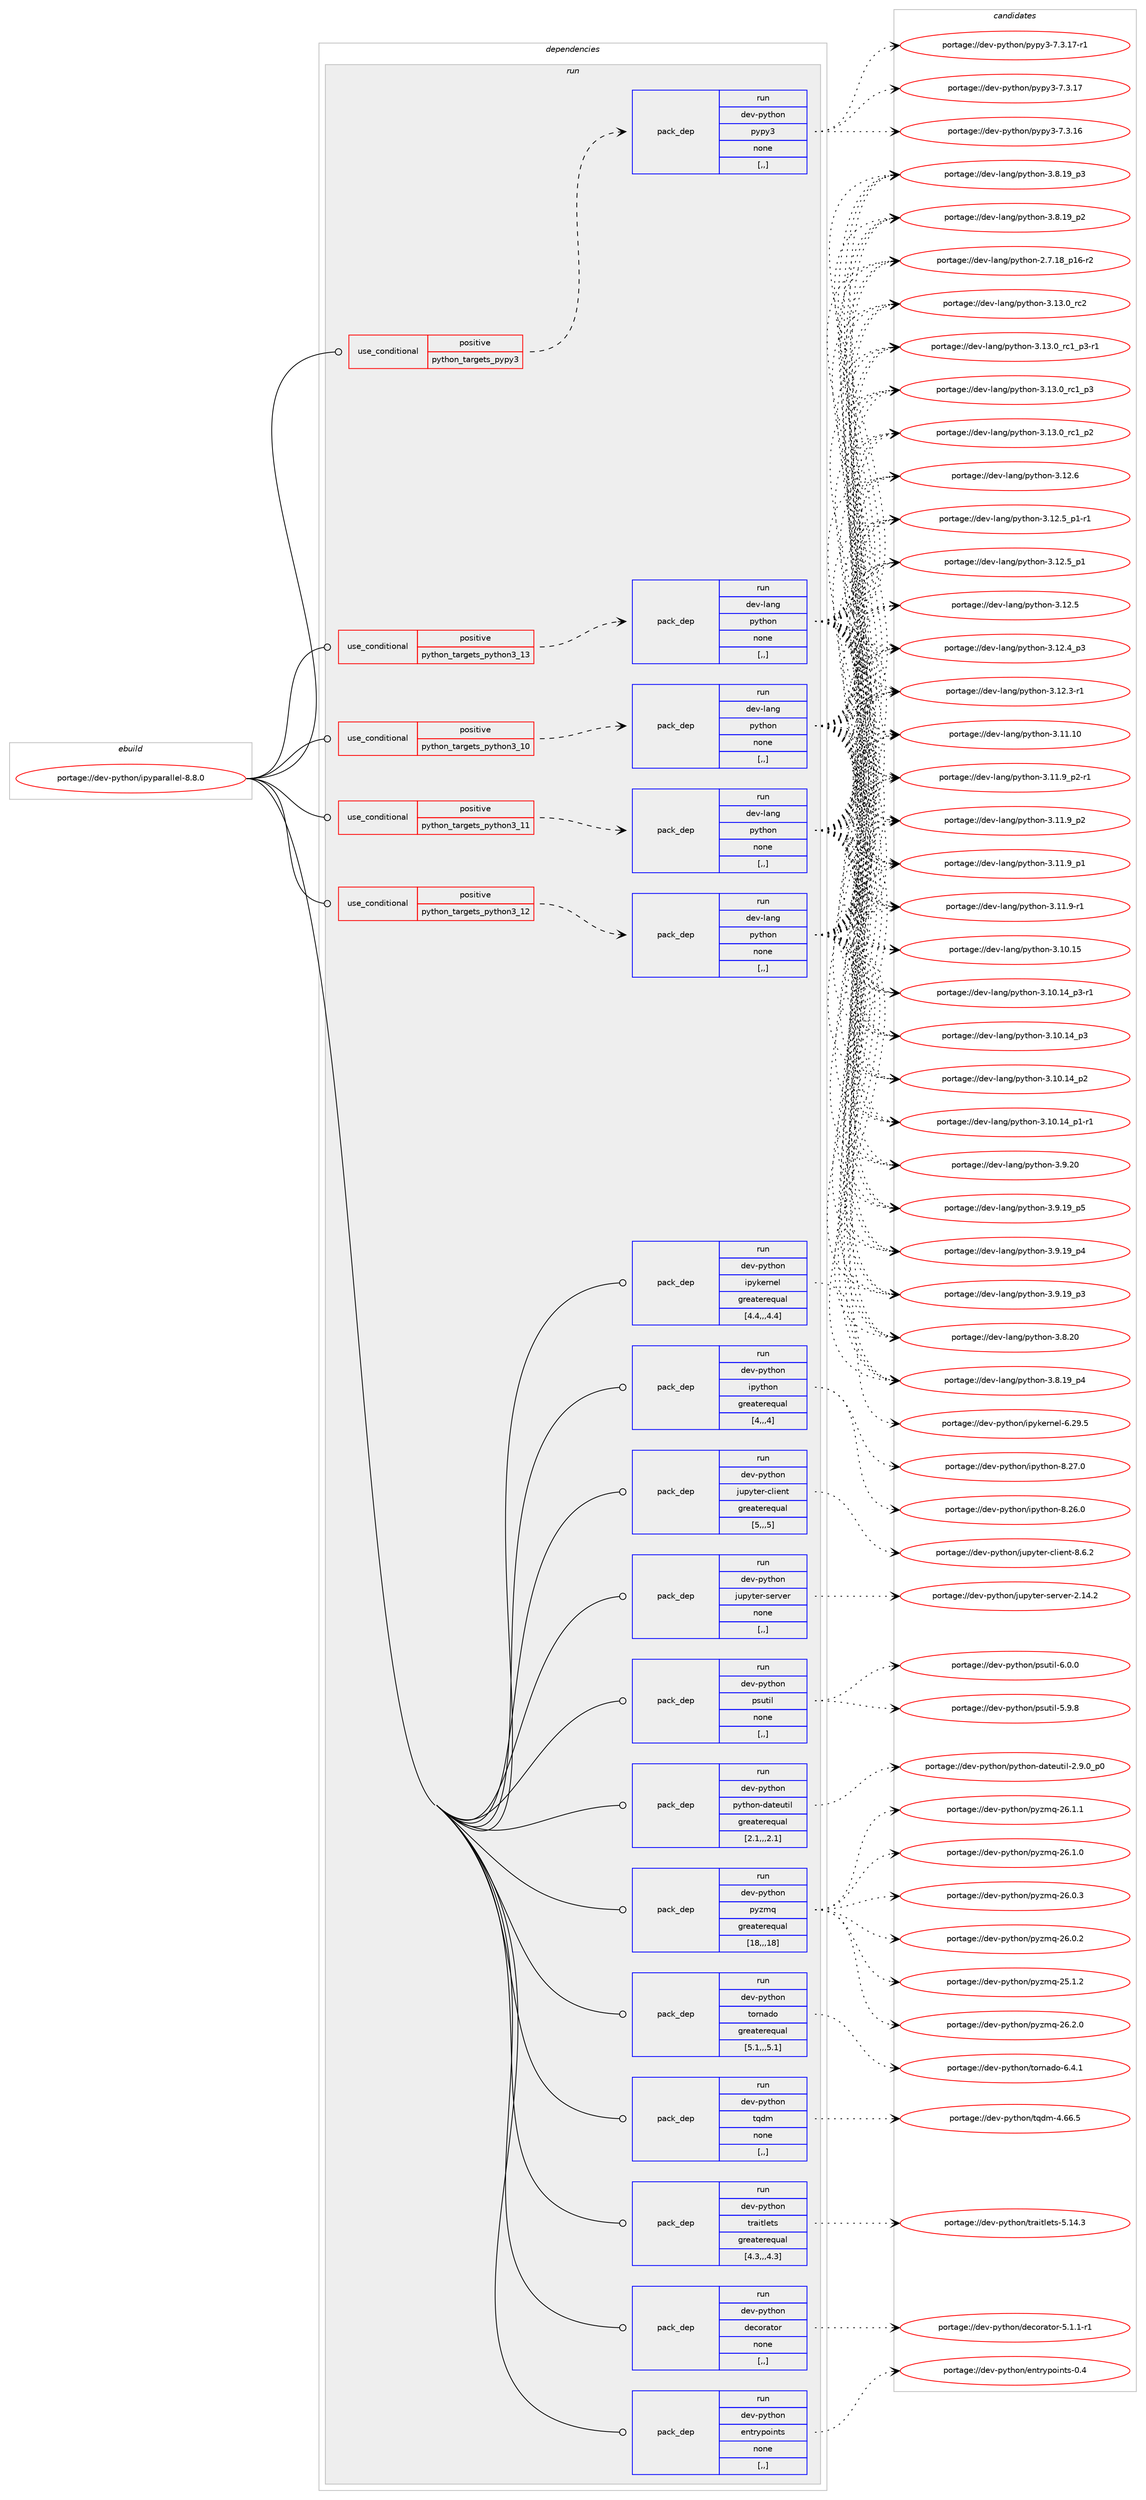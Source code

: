 digraph prolog {

# *************
# Graph options
# *************

newrank=true;
concentrate=true;
compound=true;
graph [rankdir=LR,fontname=Helvetica,fontsize=10,ranksep=1.5];#, ranksep=2.5, nodesep=0.2];
edge  [arrowhead=vee];
node  [fontname=Helvetica,fontsize=10];

# **********
# The ebuild
# **********

subgraph cluster_leftcol {
color=gray;
label=<<i>ebuild</i>>;
id [label="portage://dev-python/ipyparallel-8.8.0", color=red, width=4, href="../dev-python/ipyparallel-8.8.0.svg"];
}

# ****************
# The dependencies
# ****************

subgraph cluster_midcol {
color=gray;
label=<<i>dependencies</i>>;
subgraph cluster_compile {
fillcolor="#eeeeee";
style=filled;
label=<<i>compile</i>>;
}
subgraph cluster_compileandrun {
fillcolor="#eeeeee";
style=filled;
label=<<i>compile and run</i>>;
}
subgraph cluster_run {
fillcolor="#eeeeee";
style=filled;
label=<<i>run</i>>;
subgraph cond163987 {
dependency642815 [label=<<TABLE BORDER="0" CELLBORDER="1" CELLSPACING="0" CELLPADDING="4"><TR><TD ROWSPAN="3" CELLPADDING="10">use_conditional</TD></TR><TR><TD>positive</TD></TR><TR><TD>python_targets_pypy3</TD></TR></TABLE>>, shape=none, color=red];
subgraph pack474009 {
dependency642816 [label=<<TABLE BORDER="0" CELLBORDER="1" CELLSPACING="0" CELLPADDING="4" WIDTH="220"><TR><TD ROWSPAN="6" CELLPADDING="30">pack_dep</TD></TR><TR><TD WIDTH="110">run</TD></TR><TR><TD>dev-python</TD></TR><TR><TD>pypy3</TD></TR><TR><TD>none</TD></TR><TR><TD>[,,]</TD></TR></TABLE>>, shape=none, color=blue];
}
dependency642815:e -> dependency642816:w [weight=20,style="dashed",arrowhead="vee"];
}
id:e -> dependency642815:w [weight=20,style="solid",arrowhead="odot"];
subgraph cond163988 {
dependency642817 [label=<<TABLE BORDER="0" CELLBORDER="1" CELLSPACING="0" CELLPADDING="4"><TR><TD ROWSPAN="3" CELLPADDING="10">use_conditional</TD></TR><TR><TD>positive</TD></TR><TR><TD>python_targets_python3_10</TD></TR></TABLE>>, shape=none, color=red];
subgraph pack474010 {
dependency642818 [label=<<TABLE BORDER="0" CELLBORDER="1" CELLSPACING="0" CELLPADDING="4" WIDTH="220"><TR><TD ROWSPAN="6" CELLPADDING="30">pack_dep</TD></TR><TR><TD WIDTH="110">run</TD></TR><TR><TD>dev-lang</TD></TR><TR><TD>python</TD></TR><TR><TD>none</TD></TR><TR><TD>[,,]</TD></TR></TABLE>>, shape=none, color=blue];
}
dependency642817:e -> dependency642818:w [weight=20,style="dashed",arrowhead="vee"];
}
id:e -> dependency642817:w [weight=20,style="solid",arrowhead="odot"];
subgraph cond163989 {
dependency642819 [label=<<TABLE BORDER="0" CELLBORDER="1" CELLSPACING="0" CELLPADDING="4"><TR><TD ROWSPAN="3" CELLPADDING="10">use_conditional</TD></TR><TR><TD>positive</TD></TR><TR><TD>python_targets_python3_11</TD></TR></TABLE>>, shape=none, color=red];
subgraph pack474011 {
dependency642820 [label=<<TABLE BORDER="0" CELLBORDER="1" CELLSPACING="0" CELLPADDING="4" WIDTH="220"><TR><TD ROWSPAN="6" CELLPADDING="30">pack_dep</TD></TR><TR><TD WIDTH="110">run</TD></TR><TR><TD>dev-lang</TD></TR><TR><TD>python</TD></TR><TR><TD>none</TD></TR><TR><TD>[,,]</TD></TR></TABLE>>, shape=none, color=blue];
}
dependency642819:e -> dependency642820:w [weight=20,style="dashed",arrowhead="vee"];
}
id:e -> dependency642819:w [weight=20,style="solid",arrowhead="odot"];
subgraph cond163990 {
dependency642821 [label=<<TABLE BORDER="0" CELLBORDER="1" CELLSPACING="0" CELLPADDING="4"><TR><TD ROWSPAN="3" CELLPADDING="10">use_conditional</TD></TR><TR><TD>positive</TD></TR><TR><TD>python_targets_python3_12</TD></TR></TABLE>>, shape=none, color=red];
subgraph pack474012 {
dependency642822 [label=<<TABLE BORDER="0" CELLBORDER="1" CELLSPACING="0" CELLPADDING="4" WIDTH="220"><TR><TD ROWSPAN="6" CELLPADDING="30">pack_dep</TD></TR><TR><TD WIDTH="110">run</TD></TR><TR><TD>dev-lang</TD></TR><TR><TD>python</TD></TR><TR><TD>none</TD></TR><TR><TD>[,,]</TD></TR></TABLE>>, shape=none, color=blue];
}
dependency642821:e -> dependency642822:w [weight=20,style="dashed",arrowhead="vee"];
}
id:e -> dependency642821:w [weight=20,style="solid",arrowhead="odot"];
subgraph cond163991 {
dependency642823 [label=<<TABLE BORDER="0" CELLBORDER="1" CELLSPACING="0" CELLPADDING="4"><TR><TD ROWSPAN="3" CELLPADDING="10">use_conditional</TD></TR><TR><TD>positive</TD></TR><TR><TD>python_targets_python3_13</TD></TR></TABLE>>, shape=none, color=red];
subgraph pack474013 {
dependency642824 [label=<<TABLE BORDER="0" CELLBORDER="1" CELLSPACING="0" CELLPADDING="4" WIDTH="220"><TR><TD ROWSPAN="6" CELLPADDING="30">pack_dep</TD></TR><TR><TD WIDTH="110">run</TD></TR><TR><TD>dev-lang</TD></TR><TR><TD>python</TD></TR><TR><TD>none</TD></TR><TR><TD>[,,]</TD></TR></TABLE>>, shape=none, color=blue];
}
dependency642823:e -> dependency642824:w [weight=20,style="dashed",arrowhead="vee"];
}
id:e -> dependency642823:w [weight=20,style="solid",arrowhead="odot"];
subgraph pack474014 {
dependency642825 [label=<<TABLE BORDER="0" CELLBORDER="1" CELLSPACING="0" CELLPADDING="4" WIDTH="220"><TR><TD ROWSPAN="6" CELLPADDING="30">pack_dep</TD></TR><TR><TD WIDTH="110">run</TD></TR><TR><TD>dev-python</TD></TR><TR><TD>decorator</TD></TR><TR><TD>none</TD></TR><TR><TD>[,,]</TD></TR></TABLE>>, shape=none, color=blue];
}
id:e -> dependency642825:w [weight=20,style="solid",arrowhead="odot"];
subgraph pack474015 {
dependency642826 [label=<<TABLE BORDER="0" CELLBORDER="1" CELLSPACING="0" CELLPADDING="4" WIDTH="220"><TR><TD ROWSPAN="6" CELLPADDING="30">pack_dep</TD></TR><TR><TD WIDTH="110">run</TD></TR><TR><TD>dev-python</TD></TR><TR><TD>entrypoints</TD></TR><TR><TD>none</TD></TR><TR><TD>[,,]</TD></TR></TABLE>>, shape=none, color=blue];
}
id:e -> dependency642826:w [weight=20,style="solid",arrowhead="odot"];
subgraph pack474016 {
dependency642827 [label=<<TABLE BORDER="0" CELLBORDER="1" CELLSPACING="0" CELLPADDING="4" WIDTH="220"><TR><TD ROWSPAN="6" CELLPADDING="30">pack_dep</TD></TR><TR><TD WIDTH="110">run</TD></TR><TR><TD>dev-python</TD></TR><TR><TD>ipykernel</TD></TR><TR><TD>greaterequal</TD></TR><TR><TD>[4.4,,,4.4]</TD></TR></TABLE>>, shape=none, color=blue];
}
id:e -> dependency642827:w [weight=20,style="solid",arrowhead="odot"];
subgraph pack474017 {
dependency642828 [label=<<TABLE BORDER="0" CELLBORDER="1" CELLSPACING="0" CELLPADDING="4" WIDTH="220"><TR><TD ROWSPAN="6" CELLPADDING="30">pack_dep</TD></TR><TR><TD WIDTH="110">run</TD></TR><TR><TD>dev-python</TD></TR><TR><TD>ipython</TD></TR><TR><TD>greaterequal</TD></TR><TR><TD>[4,,,4]</TD></TR></TABLE>>, shape=none, color=blue];
}
id:e -> dependency642828:w [weight=20,style="solid",arrowhead="odot"];
subgraph pack474018 {
dependency642829 [label=<<TABLE BORDER="0" CELLBORDER="1" CELLSPACING="0" CELLPADDING="4" WIDTH="220"><TR><TD ROWSPAN="6" CELLPADDING="30">pack_dep</TD></TR><TR><TD WIDTH="110">run</TD></TR><TR><TD>dev-python</TD></TR><TR><TD>jupyter-client</TD></TR><TR><TD>greaterequal</TD></TR><TR><TD>[5,,,5]</TD></TR></TABLE>>, shape=none, color=blue];
}
id:e -> dependency642829:w [weight=20,style="solid",arrowhead="odot"];
subgraph pack474019 {
dependency642830 [label=<<TABLE BORDER="0" CELLBORDER="1" CELLSPACING="0" CELLPADDING="4" WIDTH="220"><TR><TD ROWSPAN="6" CELLPADDING="30">pack_dep</TD></TR><TR><TD WIDTH="110">run</TD></TR><TR><TD>dev-python</TD></TR><TR><TD>jupyter-server</TD></TR><TR><TD>none</TD></TR><TR><TD>[,,]</TD></TR></TABLE>>, shape=none, color=blue];
}
id:e -> dependency642830:w [weight=20,style="solid",arrowhead="odot"];
subgraph pack474020 {
dependency642831 [label=<<TABLE BORDER="0" CELLBORDER="1" CELLSPACING="0" CELLPADDING="4" WIDTH="220"><TR><TD ROWSPAN="6" CELLPADDING="30">pack_dep</TD></TR><TR><TD WIDTH="110">run</TD></TR><TR><TD>dev-python</TD></TR><TR><TD>psutil</TD></TR><TR><TD>none</TD></TR><TR><TD>[,,]</TD></TR></TABLE>>, shape=none, color=blue];
}
id:e -> dependency642831:w [weight=20,style="solid",arrowhead="odot"];
subgraph pack474021 {
dependency642832 [label=<<TABLE BORDER="0" CELLBORDER="1" CELLSPACING="0" CELLPADDING="4" WIDTH="220"><TR><TD ROWSPAN="6" CELLPADDING="30">pack_dep</TD></TR><TR><TD WIDTH="110">run</TD></TR><TR><TD>dev-python</TD></TR><TR><TD>python-dateutil</TD></TR><TR><TD>greaterequal</TD></TR><TR><TD>[2.1,,,2.1]</TD></TR></TABLE>>, shape=none, color=blue];
}
id:e -> dependency642832:w [weight=20,style="solid",arrowhead="odot"];
subgraph pack474022 {
dependency642833 [label=<<TABLE BORDER="0" CELLBORDER="1" CELLSPACING="0" CELLPADDING="4" WIDTH="220"><TR><TD ROWSPAN="6" CELLPADDING="30">pack_dep</TD></TR><TR><TD WIDTH="110">run</TD></TR><TR><TD>dev-python</TD></TR><TR><TD>pyzmq</TD></TR><TR><TD>greaterequal</TD></TR><TR><TD>[18,,,18]</TD></TR></TABLE>>, shape=none, color=blue];
}
id:e -> dependency642833:w [weight=20,style="solid",arrowhead="odot"];
subgraph pack474023 {
dependency642834 [label=<<TABLE BORDER="0" CELLBORDER="1" CELLSPACING="0" CELLPADDING="4" WIDTH="220"><TR><TD ROWSPAN="6" CELLPADDING="30">pack_dep</TD></TR><TR><TD WIDTH="110">run</TD></TR><TR><TD>dev-python</TD></TR><TR><TD>tornado</TD></TR><TR><TD>greaterequal</TD></TR><TR><TD>[5.1,,,5.1]</TD></TR></TABLE>>, shape=none, color=blue];
}
id:e -> dependency642834:w [weight=20,style="solid",arrowhead="odot"];
subgraph pack474024 {
dependency642835 [label=<<TABLE BORDER="0" CELLBORDER="1" CELLSPACING="0" CELLPADDING="4" WIDTH="220"><TR><TD ROWSPAN="6" CELLPADDING="30">pack_dep</TD></TR><TR><TD WIDTH="110">run</TD></TR><TR><TD>dev-python</TD></TR><TR><TD>tqdm</TD></TR><TR><TD>none</TD></TR><TR><TD>[,,]</TD></TR></TABLE>>, shape=none, color=blue];
}
id:e -> dependency642835:w [weight=20,style="solid",arrowhead="odot"];
subgraph pack474025 {
dependency642836 [label=<<TABLE BORDER="0" CELLBORDER="1" CELLSPACING="0" CELLPADDING="4" WIDTH="220"><TR><TD ROWSPAN="6" CELLPADDING="30">pack_dep</TD></TR><TR><TD WIDTH="110">run</TD></TR><TR><TD>dev-python</TD></TR><TR><TD>traitlets</TD></TR><TR><TD>greaterequal</TD></TR><TR><TD>[4.3,,,4.3]</TD></TR></TABLE>>, shape=none, color=blue];
}
id:e -> dependency642836:w [weight=20,style="solid",arrowhead="odot"];
}
}

# **************
# The candidates
# **************

subgraph cluster_choices {
rank=same;
color=gray;
label=<<i>candidates</i>>;

subgraph choice474009 {
color=black;
nodesep=1;
choice100101118451121211161041111104711212111212151455546514649554511449 [label="portage://dev-python/pypy3-7.3.17-r1", color=red, width=4,href="../dev-python/pypy3-7.3.17-r1.svg"];
choice10010111845112121116104111110471121211121215145554651464955 [label="portage://dev-python/pypy3-7.3.17", color=red, width=4,href="../dev-python/pypy3-7.3.17.svg"];
choice10010111845112121116104111110471121211121215145554651464954 [label="portage://dev-python/pypy3-7.3.16", color=red, width=4,href="../dev-python/pypy3-7.3.16.svg"];
dependency642816:e -> choice100101118451121211161041111104711212111212151455546514649554511449:w [style=dotted,weight="100"];
dependency642816:e -> choice10010111845112121116104111110471121211121215145554651464955:w [style=dotted,weight="100"];
dependency642816:e -> choice10010111845112121116104111110471121211121215145554651464954:w [style=dotted,weight="100"];
}
subgraph choice474010 {
color=black;
nodesep=1;
choice10010111845108971101034711212111610411111045514649514648951149950 [label="portage://dev-lang/python-3.13.0_rc2", color=red, width=4,href="../dev-lang/python-3.13.0_rc2.svg"];
choice1001011184510897110103471121211161041111104551464951464895114994995112514511449 [label="portage://dev-lang/python-3.13.0_rc1_p3-r1", color=red, width=4,href="../dev-lang/python-3.13.0_rc1_p3-r1.svg"];
choice100101118451089711010347112121116104111110455146495146489511499499511251 [label="portage://dev-lang/python-3.13.0_rc1_p3", color=red, width=4,href="../dev-lang/python-3.13.0_rc1_p3.svg"];
choice100101118451089711010347112121116104111110455146495146489511499499511250 [label="portage://dev-lang/python-3.13.0_rc1_p2", color=red, width=4,href="../dev-lang/python-3.13.0_rc1_p2.svg"];
choice10010111845108971101034711212111610411111045514649504654 [label="portage://dev-lang/python-3.12.6", color=red, width=4,href="../dev-lang/python-3.12.6.svg"];
choice1001011184510897110103471121211161041111104551464950465395112494511449 [label="portage://dev-lang/python-3.12.5_p1-r1", color=red, width=4,href="../dev-lang/python-3.12.5_p1-r1.svg"];
choice100101118451089711010347112121116104111110455146495046539511249 [label="portage://dev-lang/python-3.12.5_p1", color=red, width=4,href="../dev-lang/python-3.12.5_p1.svg"];
choice10010111845108971101034711212111610411111045514649504653 [label="portage://dev-lang/python-3.12.5", color=red, width=4,href="../dev-lang/python-3.12.5.svg"];
choice100101118451089711010347112121116104111110455146495046529511251 [label="portage://dev-lang/python-3.12.4_p3", color=red, width=4,href="../dev-lang/python-3.12.4_p3.svg"];
choice100101118451089711010347112121116104111110455146495046514511449 [label="portage://dev-lang/python-3.12.3-r1", color=red, width=4,href="../dev-lang/python-3.12.3-r1.svg"];
choice1001011184510897110103471121211161041111104551464949464948 [label="portage://dev-lang/python-3.11.10", color=red, width=4,href="../dev-lang/python-3.11.10.svg"];
choice1001011184510897110103471121211161041111104551464949465795112504511449 [label="portage://dev-lang/python-3.11.9_p2-r1", color=red, width=4,href="../dev-lang/python-3.11.9_p2-r1.svg"];
choice100101118451089711010347112121116104111110455146494946579511250 [label="portage://dev-lang/python-3.11.9_p2", color=red, width=4,href="../dev-lang/python-3.11.9_p2.svg"];
choice100101118451089711010347112121116104111110455146494946579511249 [label="portage://dev-lang/python-3.11.9_p1", color=red, width=4,href="../dev-lang/python-3.11.9_p1.svg"];
choice100101118451089711010347112121116104111110455146494946574511449 [label="portage://dev-lang/python-3.11.9-r1", color=red, width=4,href="../dev-lang/python-3.11.9-r1.svg"];
choice1001011184510897110103471121211161041111104551464948464953 [label="portage://dev-lang/python-3.10.15", color=red, width=4,href="../dev-lang/python-3.10.15.svg"];
choice100101118451089711010347112121116104111110455146494846495295112514511449 [label="portage://dev-lang/python-3.10.14_p3-r1", color=red, width=4,href="../dev-lang/python-3.10.14_p3-r1.svg"];
choice10010111845108971101034711212111610411111045514649484649529511251 [label="portage://dev-lang/python-3.10.14_p3", color=red, width=4,href="../dev-lang/python-3.10.14_p3.svg"];
choice10010111845108971101034711212111610411111045514649484649529511250 [label="portage://dev-lang/python-3.10.14_p2", color=red, width=4,href="../dev-lang/python-3.10.14_p2.svg"];
choice100101118451089711010347112121116104111110455146494846495295112494511449 [label="portage://dev-lang/python-3.10.14_p1-r1", color=red, width=4,href="../dev-lang/python-3.10.14_p1-r1.svg"];
choice10010111845108971101034711212111610411111045514657465048 [label="portage://dev-lang/python-3.9.20", color=red, width=4,href="../dev-lang/python-3.9.20.svg"];
choice100101118451089711010347112121116104111110455146574649579511253 [label="portage://dev-lang/python-3.9.19_p5", color=red, width=4,href="../dev-lang/python-3.9.19_p5.svg"];
choice100101118451089711010347112121116104111110455146574649579511252 [label="portage://dev-lang/python-3.9.19_p4", color=red, width=4,href="../dev-lang/python-3.9.19_p4.svg"];
choice100101118451089711010347112121116104111110455146574649579511251 [label="portage://dev-lang/python-3.9.19_p3", color=red, width=4,href="../dev-lang/python-3.9.19_p3.svg"];
choice10010111845108971101034711212111610411111045514656465048 [label="portage://dev-lang/python-3.8.20", color=red, width=4,href="../dev-lang/python-3.8.20.svg"];
choice100101118451089711010347112121116104111110455146564649579511252 [label="portage://dev-lang/python-3.8.19_p4", color=red, width=4,href="../dev-lang/python-3.8.19_p4.svg"];
choice100101118451089711010347112121116104111110455146564649579511251 [label="portage://dev-lang/python-3.8.19_p3", color=red, width=4,href="../dev-lang/python-3.8.19_p3.svg"];
choice100101118451089711010347112121116104111110455146564649579511250 [label="portage://dev-lang/python-3.8.19_p2", color=red, width=4,href="../dev-lang/python-3.8.19_p2.svg"];
choice100101118451089711010347112121116104111110455046554649569511249544511450 [label="portage://dev-lang/python-2.7.18_p16-r2", color=red, width=4,href="../dev-lang/python-2.7.18_p16-r2.svg"];
dependency642818:e -> choice10010111845108971101034711212111610411111045514649514648951149950:w [style=dotted,weight="100"];
dependency642818:e -> choice1001011184510897110103471121211161041111104551464951464895114994995112514511449:w [style=dotted,weight="100"];
dependency642818:e -> choice100101118451089711010347112121116104111110455146495146489511499499511251:w [style=dotted,weight="100"];
dependency642818:e -> choice100101118451089711010347112121116104111110455146495146489511499499511250:w [style=dotted,weight="100"];
dependency642818:e -> choice10010111845108971101034711212111610411111045514649504654:w [style=dotted,weight="100"];
dependency642818:e -> choice1001011184510897110103471121211161041111104551464950465395112494511449:w [style=dotted,weight="100"];
dependency642818:e -> choice100101118451089711010347112121116104111110455146495046539511249:w [style=dotted,weight="100"];
dependency642818:e -> choice10010111845108971101034711212111610411111045514649504653:w [style=dotted,weight="100"];
dependency642818:e -> choice100101118451089711010347112121116104111110455146495046529511251:w [style=dotted,weight="100"];
dependency642818:e -> choice100101118451089711010347112121116104111110455146495046514511449:w [style=dotted,weight="100"];
dependency642818:e -> choice1001011184510897110103471121211161041111104551464949464948:w [style=dotted,weight="100"];
dependency642818:e -> choice1001011184510897110103471121211161041111104551464949465795112504511449:w [style=dotted,weight="100"];
dependency642818:e -> choice100101118451089711010347112121116104111110455146494946579511250:w [style=dotted,weight="100"];
dependency642818:e -> choice100101118451089711010347112121116104111110455146494946579511249:w [style=dotted,weight="100"];
dependency642818:e -> choice100101118451089711010347112121116104111110455146494946574511449:w [style=dotted,weight="100"];
dependency642818:e -> choice1001011184510897110103471121211161041111104551464948464953:w [style=dotted,weight="100"];
dependency642818:e -> choice100101118451089711010347112121116104111110455146494846495295112514511449:w [style=dotted,weight="100"];
dependency642818:e -> choice10010111845108971101034711212111610411111045514649484649529511251:w [style=dotted,weight="100"];
dependency642818:e -> choice10010111845108971101034711212111610411111045514649484649529511250:w [style=dotted,weight="100"];
dependency642818:e -> choice100101118451089711010347112121116104111110455146494846495295112494511449:w [style=dotted,weight="100"];
dependency642818:e -> choice10010111845108971101034711212111610411111045514657465048:w [style=dotted,weight="100"];
dependency642818:e -> choice100101118451089711010347112121116104111110455146574649579511253:w [style=dotted,weight="100"];
dependency642818:e -> choice100101118451089711010347112121116104111110455146574649579511252:w [style=dotted,weight="100"];
dependency642818:e -> choice100101118451089711010347112121116104111110455146574649579511251:w [style=dotted,weight="100"];
dependency642818:e -> choice10010111845108971101034711212111610411111045514656465048:w [style=dotted,weight="100"];
dependency642818:e -> choice100101118451089711010347112121116104111110455146564649579511252:w [style=dotted,weight="100"];
dependency642818:e -> choice100101118451089711010347112121116104111110455146564649579511251:w [style=dotted,weight="100"];
dependency642818:e -> choice100101118451089711010347112121116104111110455146564649579511250:w [style=dotted,weight="100"];
dependency642818:e -> choice100101118451089711010347112121116104111110455046554649569511249544511450:w [style=dotted,weight="100"];
}
subgraph choice474011 {
color=black;
nodesep=1;
choice10010111845108971101034711212111610411111045514649514648951149950 [label="portage://dev-lang/python-3.13.0_rc2", color=red, width=4,href="../dev-lang/python-3.13.0_rc2.svg"];
choice1001011184510897110103471121211161041111104551464951464895114994995112514511449 [label="portage://dev-lang/python-3.13.0_rc1_p3-r1", color=red, width=4,href="../dev-lang/python-3.13.0_rc1_p3-r1.svg"];
choice100101118451089711010347112121116104111110455146495146489511499499511251 [label="portage://dev-lang/python-3.13.0_rc1_p3", color=red, width=4,href="../dev-lang/python-3.13.0_rc1_p3.svg"];
choice100101118451089711010347112121116104111110455146495146489511499499511250 [label="portage://dev-lang/python-3.13.0_rc1_p2", color=red, width=4,href="../dev-lang/python-3.13.0_rc1_p2.svg"];
choice10010111845108971101034711212111610411111045514649504654 [label="portage://dev-lang/python-3.12.6", color=red, width=4,href="../dev-lang/python-3.12.6.svg"];
choice1001011184510897110103471121211161041111104551464950465395112494511449 [label="portage://dev-lang/python-3.12.5_p1-r1", color=red, width=4,href="../dev-lang/python-3.12.5_p1-r1.svg"];
choice100101118451089711010347112121116104111110455146495046539511249 [label="portage://dev-lang/python-3.12.5_p1", color=red, width=4,href="../dev-lang/python-3.12.5_p1.svg"];
choice10010111845108971101034711212111610411111045514649504653 [label="portage://dev-lang/python-3.12.5", color=red, width=4,href="../dev-lang/python-3.12.5.svg"];
choice100101118451089711010347112121116104111110455146495046529511251 [label="portage://dev-lang/python-3.12.4_p3", color=red, width=4,href="../dev-lang/python-3.12.4_p3.svg"];
choice100101118451089711010347112121116104111110455146495046514511449 [label="portage://dev-lang/python-3.12.3-r1", color=red, width=4,href="../dev-lang/python-3.12.3-r1.svg"];
choice1001011184510897110103471121211161041111104551464949464948 [label="portage://dev-lang/python-3.11.10", color=red, width=4,href="../dev-lang/python-3.11.10.svg"];
choice1001011184510897110103471121211161041111104551464949465795112504511449 [label="portage://dev-lang/python-3.11.9_p2-r1", color=red, width=4,href="../dev-lang/python-3.11.9_p2-r1.svg"];
choice100101118451089711010347112121116104111110455146494946579511250 [label="portage://dev-lang/python-3.11.9_p2", color=red, width=4,href="../dev-lang/python-3.11.9_p2.svg"];
choice100101118451089711010347112121116104111110455146494946579511249 [label="portage://dev-lang/python-3.11.9_p1", color=red, width=4,href="../dev-lang/python-3.11.9_p1.svg"];
choice100101118451089711010347112121116104111110455146494946574511449 [label="portage://dev-lang/python-3.11.9-r1", color=red, width=4,href="../dev-lang/python-3.11.9-r1.svg"];
choice1001011184510897110103471121211161041111104551464948464953 [label="portage://dev-lang/python-3.10.15", color=red, width=4,href="../dev-lang/python-3.10.15.svg"];
choice100101118451089711010347112121116104111110455146494846495295112514511449 [label="portage://dev-lang/python-3.10.14_p3-r1", color=red, width=4,href="../dev-lang/python-3.10.14_p3-r1.svg"];
choice10010111845108971101034711212111610411111045514649484649529511251 [label="portage://dev-lang/python-3.10.14_p3", color=red, width=4,href="../dev-lang/python-3.10.14_p3.svg"];
choice10010111845108971101034711212111610411111045514649484649529511250 [label="portage://dev-lang/python-3.10.14_p2", color=red, width=4,href="../dev-lang/python-3.10.14_p2.svg"];
choice100101118451089711010347112121116104111110455146494846495295112494511449 [label="portage://dev-lang/python-3.10.14_p1-r1", color=red, width=4,href="../dev-lang/python-3.10.14_p1-r1.svg"];
choice10010111845108971101034711212111610411111045514657465048 [label="portage://dev-lang/python-3.9.20", color=red, width=4,href="../dev-lang/python-3.9.20.svg"];
choice100101118451089711010347112121116104111110455146574649579511253 [label="portage://dev-lang/python-3.9.19_p5", color=red, width=4,href="../dev-lang/python-3.9.19_p5.svg"];
choice100101118451089711010347112121116104111110455146574649579511252 [label="portage://dev-lang/python-3.9.19_p4", color=red, width=4,href="../dev-lang/python-3.9.19_p4.svg"];
choice100101118451089711010347112121116104111110455146574649579511251 [label="portage://dev-lang/python-3.9.19_p3", color=red, width=4,href="../dev-lang/python-3.9.19_p3.svg"];
choice10010111845108971101034711212111610411111045514656465048 [label="portage://dev-lang/python-3.8.20", color=red, width=4,href="../dev-lang/python-3.8.20.svg"];
choice100101118451089711010347112121116104111110455146564649579511252 [label="portage://dev-lang/python-3.8.19_p4", color=red, width=4,href="../dev-lang/python-3.8.19_p4.svg"];
choice100101118451089711010347112121116104111110455146564649579511251 [label="portage://dev-lang/python-3.8.19_p3", color=red, width=4,href="../dev-lang/python-3.8.19_p3.svg"];
choice100101118451089711010347112121116104111110455146564649579511250 [label="portage://dev-lang/python-3.8.19_p2", color=red, width=4,href="../dev-lang/python-3.8.19_p2.svg"];
choice100101118451089711010347112121116104111110455046554649569511249544511450 [label="portage://dev-lang/python-2.7.18_p16-r2", color=red, width=4,href="../dev-lang/python-2.7.18_p16-r2.svg"];
dependency642820:e -> choice10010111845108971101034711212111610411111045514649514648951149950:w [style=dotted,weight="100"];
dependency642820:e -> choice1001011184510897110103471121211161041111104551464951464895114994995112514511449:w [style=dotted,weight="100"];
dependency642820:e -> choice100101118451089711010347112121116104111110455146495146489511499499511251:w [style=dotted,weight="100"];
dependency642820:e -> choice100101118451089711010347112121116104111110455146495146489511499499511250:w [style=dotted,weight="100"];
dependency642820:e -> choice10010111845108971101034711212111610411111045514649504654:w [style=dotted,weight="100"];
dependency642820:e -> choice1001011184510897110103471121211161041111104551464950465395112494511449:w [style=dotted,weight="100"];
dependency642820:e -> choice100101118451089711010347112121116104111110455146495046539511249:w [style=dotted,weight="100"];
dependency642820:e -> choice10010111845108971101034711212111610411111045514649504653:w [style=dotted,weight="100"];
dependency642820:e -> choice100101118451089711010347112121116104111110455146495046529511251:w [style=dotted,weight="100"];
dependency642820:e -> choice100101118451089711010347112121116104111110455146495046514511449:w [style=dotted,weight="100"];
dependency642820:e -> choice1001011184510897110103471121211161041111104551464949464948:w [style=dotted,weight="100"];
dependency642820:e -> choice1001011184510897110103471121211161041111104551464949465795112504511449:w [style=dotted,weight="100"];
dependency642820:e -> choice100101118451089711010347112121116104111110455146494946579511250:w [style=dotted,weight="100"];
dependency642820:e -> choice100101118451089711010347112121116104111110455146494946579511249:w [style=dotted,weight="100"];
dependency642820:e -> choice100101118451089711010347112121116104111110455146494946574511449:w [style=dotted,weight="100"];
dependency642820:e -> choice1001011184510897110103471121211161041111104551464948464953:w [style=dotted,weight="100"];
dependency642820:e -> choice100101118451089711010347112121116104111110455146494846495295112514511449:w [style=dotted,weight="100"];
dependency642820:e -> choice10010111845108971101034711212111610411111045514649484649529511251:w [style=dotted,weight="100"];
dependency642820:e -> choice10010111845108971101034711212111610411111045514649484649529511250:w [style=dotted,weight="100"];
dependency642820:e -> choice100101118451089711010347112121116104111110455146494846495295112494511449:w [style=dotted,weight="100"];
dependency642820:e -> choice10010111845108971101034711212111610411111045514657465048:w [style=dotted,weight="100"];
dependency642820:e -> choice100101118451089711010347112121116104111110455146574649579511253:w [style=dotted,weight="100"];
dependency642820:e -> choice100101118451089711010347112121116104111110455146574649579511252:w [style=dotted,weight="100"];
dependency642820:e -> choice100101118451089711010347112121116104111110455146574649579511251:w [style=dotted,weight="100"];
dependency642820:e -> choice10010111845108971101034711212111610411111045514656465048:w [style=dotted,weight="100"];
dependency642820:e -> choice100101118451089711010347112121116104111110455146564649579511252:w [style=dotted,weight="100"];
dependency642820:e -> choice100101118451089711010347112121116104111110455146564649579511251:w [style=dotted,weight="100"];
dependency642820:e -> choice100101118451089711010347112121116104111110455146564649579511250:w [style=dotted,weight="100"];
dependency642820:e -> choice100101118451089711010347112121116104111110455046554649569511249544511450:w [style=dotted,weight="100"];
}
subgraph choice474012 {
color=black;
nodesep=1;
choice10010111845108971101034711212111610411111045514649514648951149950 [label="portage://dev-lang/python-3.13.0_rc2", color=red, width=4,href="../dev-lang/python-3.13.0_rc2.svg"];
choice1001011184510897110103471121211161041111104551464951464895114994995112514511449 [label="portage://dev-lang/python-3.13.0_rc1_p3-r1", color=red, width=4,href="../dev-lang/python-3.13.0_rc1_p3-r1.svg"];
choice100101118451089711010347112121116104111110455146495146489511499499511251 [label="portage://dev-lang/python-3.13.0_rc1_p3", color=red, width=4,href="../dev-lang/python-3.13.0_rc1_p3.svg"];
choice100101118451089711010347112121116104111110455146495146489511499499511250 [label="portage://dev-lang/python-3.13.0_rc1_p2", color=red, width=4,href="../dev-lang/python-3.13.0_rc1_p2.svg"];
choice10010111845108971101034711212111610411111045514649504654 [label="portage://dev-lang/python-3.12.6", color=red, width=4,href="../dev-lang/python-3.12.6.svg"];
choice1001011184510897110103471121211161041111104551464950465395112494511449 [label="portage://dev-lang/python-3.12.5_p1-r1", color=red, width=4,href="../dev-lang/python-3.12.5_p1-r1.svg"];
choice100101118451089711010347112121116104111110455146495046539511249 [label="portage://dev-lang/python-3.12.5_p1", color=red, width=4,href="../dev-lang/python-3.12.5_p1.svg"];
choice10010111845108971101034711212111610411111045514649504653 [label="portage://dev-lang/python-3.12.5", color=red, width=4,href="../dev-lang/python-3.12.5.svg"];
choice100101118451089711010347112121116104111110455146495046529511251 [label="portage://dev-lang/python-3.12.4_p3", color=red, width=4,href="../dev-lang/python-3.12.4_p3.svg"];
choice100101118451089711010347112121116104111110455146495046514511449 [label="portage://dev-lang/python-3.12.3-r1", color=red, width=4,href="../dev-lang/python-3.12.3-r1.svg"];
choice1001011184510897110103471121211161041111104551464949464948 [label="portage://dev-lang/python-3.11.10", color=red, width=4,href="../dev-lang/python-3.11.10.svg"];
choice1001011184510897110103471121211161041111104551464949465795112504511449 [label="portage://dev-lang/python-3.11.9_p2-r1", color=red, width=4,href="../dev-lang/python-3.11.9_p2-r1.svg"];
choice100101118451089711010347112121116104111110455146494946579511250 [label="portage://dev-lang/python-3.11.9_p2", color=red, width=4,href="../dev-lang/python-3.11.9_p2.svg"];
choice100101118451089711010347112121116104111110455146494946579511249 [label="portage://dev-lang/python-3.11.9_p1", color=red, width=4,href="../dev-lang/python-3.11.9_p1.svg"];
choice100101118451089711010347112121116104111110455146494946574511449 [label="portage://dev-lang/python-3.11.9-r1", color=red, width=4,href="../dev-lang/python-3.11.9-r1.svg"];
choice1001011184510897110103471121211161041111104551464948464953 [label="portage://dev-lang/python-3.10.15", color=red, width=4,href="../dev-lang/python-3.10.15.svg"];
choice100101118451089711010347112121116104111110455146494846495295112514511449 [label="portage://dev-lang/python-3.10.14_p3-r1", color=red, width=4,href="../dev-lang/python-3.10.14_p3-r1.svg"];
choice10010111845108971101034711212111610411111045514649484649529511251 [label="portage://dev-lang/python-3.10.14_p3", color=red, width=4,href="../dev-lang/python-3.10.14_p3.svg"];
choice10010111845108971101034711212111610411111045514649484649529511250 [label="portage://dev-lang/python-3.10.14_p2", color=red, width=4,href="../dev-lang/python-3.10.14_p2.svg"];
choice100101118451089711010347112121116104111110455146494846495295112494511449 [label="portage://dev-lang/python-3.10.14_p1-r1", color=red, width=4,href="../dev-lang/python-3.10.14_p1-r1.svg"];
choice10010111845108971101034711212111610411111045514657465048 [label="portage://dev-lang/python-3.9.20", color=red, width=4,href="../dev-lang/python-3.9.20.svg"];
choice100101118451089711010347112121116104111110455146574649579511253 [label="portage://dev-lang/python-3.9.19_p5", color=red, width=4,href="../dev-lang/python-3.9.19_p5.svg"];
choice100101118451089711010347112121116104111110455146574649579511252 [label="portage://dev-lang/python-3.9.19_p4", color=red, width=4,href="../dev-lang/python-3.9.19_p4.svg"];
choice100101118451089711010347112121116104111110455146574649579511251 [label="portage://dev-lang/python-3.9.19_p3", color=red, width=4,href="../dev-lang/python-3.9.19_p3.svg"];
choice10010111845108971101034711212111610411111045514656465048 [label="portage://dev-lang/python-3.8.20", color=red, width=4,href="../dev-lang/python-3.8.20.svg"];
choice100101118451089711010347112121116104111110455146564649579511252 [label="portage://dev-lang/python-3.8.19_p4", color=red, width=4,href="../dev-lang/python-3.8.19_p4.svg"];
choice100101118451089711010347112121116104111110455146564649579511251 [label="portage://dev-lang/python-3.8.19_p3", color=red, width=4,href="../dev-lang/python-3.8.19_p3.svg"];
choice100101118451089711010347112121116104111110455146564649579511250 [label="portage://dev-lang/python-3.8.19_p2", color=red, width=4,href="../dev-lang/python-3.8.19_p2.svg"];
choice100101118451089711010347112121116104111110455046554649569511249544511450 [label="portage://dev-lang/python-2.7.18_p16-r2", color=red, width=4,href="../dev-lang/python-2.7.18_p16-r2.svg"];
dependency642822:e -> choice10010111845108971101034711212111610411111045514649514648951149950:w [style=dotted,weight="100"];
dependency642822:e -> choice1001011184510897110103471121211161041111104551464951464895114994995112514511449:w [style=dotted,weight="100"];
dependency642822:e -> choice100101118451089711010347112121116104111110455146495146489511499499511251:w [style=dotted,weight="100"];
dependency642822:e -> choice100101118451089711010347112121116104111110455146495146489511499499511250:w [style=dotted,weight="100"];
dependency642822:e -> choice10010111845108971101034711212111610411111045514649504654:w [style=dotted,weight="100"];
dependency642822:e -> choice1001011184510897110103471121211161041111104551464950465395112494511449:w [style=dotted,weight="100"];
dependency642822:e -> choice100101118451089711010347112121116104111110455146495046539511249:w [style=dotted,weight="100"];
dependency642822:e -> choice10010111845108971101034711212111610411111045514649504653:w [style=dotted,weight="100"];
dependency642822:e -> choice100101118451089711010347112121116104111110455146495046529511251:w [style=dotted,weight="100"];
dependency642822:e -> choice100101118451089711010347112121116104111110455146495046514511449:w [style=dotted,weight="100"];
dependency642822:e -> choice1001011184510897110103471121211161041111104551464949464948:w [style=dotted,weight="100"];
dependency642822:e -> choice1001011184510897110103471121211161041111104551464949465795112504511449:w [style=dotted,weight="100"];
dependency642822:e -> choice100101118451089711010347112121116104111110455146494946579511250:w [style=dotted,weight="100"];
dependency642822:e -> choice100101118451089711010347112121116104111110455146494946579511249:w [style=dotted,weight="100"];
dependency642822:e -> choice100101118451089711010347112121116104111110455146494946574511449:w [style=dotted,weight="100"];
dependency642822:e -> choice1001011184510897110103471121211161041111104551464948464953:w [style=dotted,weight="100"];
dependency642822:e -> choice100101118451089711010347112121116104111110455146494846495295112514511449:w [style=dotted,weight="100"];
dependency642822:e -> choice10010111845108971101034711212111610411111045514649484649529511251:w [style=dotted,weight="100"];
dependency642822:e -> choice10010111845108971101034711212111610411111045514649484649529511250:w [style=dotted,weight="100"];
dependency642822:e -> choice100101118451089711010347112121116104111110455146494846495295112494511449:w [style=dotted,weight="100"];
dependency642822:e -> choice10010111845108971101034711212111610411111045514657465048:w [style=dotted,weight="100"];
dependency642822:e -> choice100101118451089711010347112121116104111110455146574649579511253:w [style=dotted,weight="100"];
dependency642822:e -> choice100101118451089711010347112121116104111110455146574649579511252:w [style=dotted,weight="100"];
dependency642822:e -> choice100101118451089711010347112121116104111110455146574649579511251:w [style=dotted,weight="100"];
dependency642822:e -> choice10010111845108971101034711212111610411111045514656465048:w [style=dotted,weight="100"];
dependency642822:e -> choice100101118451089711010347112121116104111110455146564649579511252:w [style=dotted,weight="100"];
dependency642822:e -> choice100101118451089711010347112121116104111110455146564649579511251:w [style=dotted,weight="100"];
dependency642822:e -> choice100101118451089711010347112121116104111110455146564649579511250:w [style=dotted,weight="100"];
dependency642822:e -> choice100101118451089711010347112121116104111110455046554649569511249544511450:w [style=dotted,weight="100"];
}
subgraph choice474013 {
color=black;
nodesep=1;
choice10010111845108971101034711212111610411111045514649514648951149950 [label="portage://dev-lang/python-3.13.0_rc2", color=red, width=4,href="../dev-lang/python-3.13.0_rc2.svg"];
choice1001011184510897110103471121211161041111104551464951464895114994995112514511449 [label="portage://dev-lang/python-3.13.0_rc1_p3-r1", color=red, width=4,href="../dev-lang/python-3.13.0_rc1_p3-r1.svg"];
choice100101118451089711010347112121116104111110455146495146489511499499511251 [label="portage://dev-lang/python-3.13.0_rc1_p3", color=red, width=4,href="../dev-lang/python-3.13.0_rc1_p3.svg"];
choice100101118451089711010347112121116104111110455146495146489511499499511250 [label="portage://dev-lang/python-3.13.0_rc1_p2", color=red, width=4,href="../dev-lang/python-3.13.0_rc1_p2.svg"];
choice10010111845108971101034711212111610411111045514649504654 [label="portage://dev-lang/python-3.12.6", color=red, width=4,href="../dev-lang/python-3.12.6.svg"];
choice1001011184510897110103471121211161041111104551464950465395112494511449 [label="portage://dev-lang/python-3.12.5_p1-r1", color=red, width=4,href="../dev-lang/python-3.12.5_p1-r1.svg"];
choice100101118451089711010347112121116104111110455146495046539511249 [label="portage://dev-lang/python-3.12.5_p1", color=red, width=4,href="../dev-lang/python-3.12.5_p1.svg"];
choice10010111845108971101034711212111610411111045514649504653 [label="portage://dev-lang/python-3.12.5", color=red, width=4,href="../dev-lang/python-3.12.5.svg"];
choice100101118451089711010347112121116104111110455146495046529511251 [label="portage://dev-lang/python-3.12.4_p3", color=red, width=4,href="../dev-lang/python-3.12.4_p3.svg"];
choice100101118451089711010347112121116104111110455146495046514511449 [label="portage://dev-lang/python-3.12.3-r1", color=red, width=4,href="../dev-lang/python-3.12.3-r1.svg"];
choice1001011184510897110103471121211161041111104551464949464948 [label="portage://dev-lang/python-3.11.10", color=red, width=4,href="../dev-lang/python-3.11.10.svg"];
choice1001011184510897110103471121211161041111104551464949465795112504511449 [label="portage://dev-lang/python-3.11.9_p2-r1", color=red, width=4,href="../dev-lang/python-3.11.9_p2-r1.svg"];
choice100101118451089711010347112121116104111110455146494946579511250 [label="portage://dev-lang/python-3.11.9_p2", color=red, width=4,href="../dev-lang/python-3.11.9_p2.svg"];
choice100101118451089711010347112121116104111110455146494946579511249 [label="portage://dev-lang/python-3.11.9_p1", color=red, width=4,href="../dev-lang/python-3.11.9_p1.svg"];
choice100101118451089711010347112121116104111110455146494946574511449 [label="portage://dev-lang/python-3.11.9-r1", color=red, width=4,href="../dev-lang/python-3.11.9-r1.svg"];
choice1001011184510897110103471121211161041111104551464948464953 [label="portage://dev-lang/python-3.10.15", color=red, width=4,href="../dev-lang/python-3.10.15.svg"];
choice100101118451089711010347112121116104111110455146494846495295112514511449 [label="portage://dev-lang/python-3.10.14_p3-r1", color=red, width=4,href="../dev-lang/python-3.10.14_p3-r1.svg"];
choice10010111845108971101034711212111610411111045514649484649529511251 [label="portage://dev-lang/python-3.10.14_p3", color=red, width=4,href="../dev-lang/python-3.10.14_p3.svg"];
choice10010111845108971101034711212111610411111045514649484649529511250 [label="portage://dev-lang/python-3.10.14_p2", color=red, width=4,href="../dev-lang/python-3.10.14_p2.svg"];
choice100101118451089711010347112121116104111110455146494846495295112494511449 [label="portage://dev-lang/python-3.10.14_p1-r1", color=red, width=4,href="../dev-lang/python-3.10.14_p1-r1.svg"];
choice10010111845108971101034711212111610411111045514657465048 [label="portage://dev-lang/python-3.9.20", color=red, width=4,href="../dev-lang/python-3.9.20.svg"];
choice100101118451089711010347112121116104111110455146574649579511253 [label="portage://dev-lang/python-3.9.19_p5", color=red, width=4,href="../dev-lang/python-3.9.19_p5.svg"];
choice100101118451089711010347112121116104111110455146574649579511252 [label="portage://dev-lang/python-3.9.19_p4", color=red, width=4,href="../dev-lang/python-3.9.19_p4.svg"];
choice100101118451089711010347112121116104111110455146574649579511251 [label="portage://dev-lang/python-3.9.19_p3", color=red, width=4,href="../dev-lang/python-3.9.19_p3.svg"];
choice10010111845108971101034711212111610411111045514656465048 [label="portage://dev-lang/python-3.8.20", color=red, width=4,href="../dev-lang/python-3.8.20.svg"];
choice100101118451089711010347112121116104111110455146564649579511252 [label="portage://dev-lang/python-3.8.19_p4", color=red, width=4,href="../dev-lang/python-3.8.19_p4.svg"];
choice100101118451089711010347112121116104111110455146564649579511251 [label="portage://dev-lang/python-3.8.19_p3", color=red, width=4,href="../dev-lang/python-3.8.19_p3.svg"];
choice100101118451089711010347112121116104111110455146564649579511250 [label="portage://dev-lang/python-3.8.19_p2", color=red, width=4,href="../dev-lang/python-3.8.19_p2.svg"];
choice100101118451089711010347112121116104111110455046554649569511249544511450 [label="portage://dev-lang/python-2.7.18_p16-r2", color=red, width=4,href="../dev-lang/python-2.7.18_p16-r2.svg"];
dependency642824:e -> choice10010111845108971101034711212111610411111045514649514648951149950:w [style=dotted,weight="100"];
dependency642824:e -> choice1001011184510897110103471121211161041111104551464951464895114994995112514511449:w [style=dotted,weight="100"];
dependency642824:e -> choice100101118451089711010347112121116104111110455146495146489511499499511251:w [style=dotted,weight="100"];
dependency642824:e -> choice100101118451089711010347112121116104111110455146495146489511499499511250:w [style=dotted,weight="100"];
dependency642824:e -> choice10010111845108971101034711212111610411111045514649504654:w [style=dotted,weight="100"];
dependency642824:e -> choice1001011184510897110103471121211161041111104551464950465395112494511449:w [style=dotted,weight="100"];
dependency642824:e -> choice100101118451089711010347112121116104111110455146495046539511249:w [style=dotted,weight="100"];
dependency642824:e -> choice10010111845108971101034711212111610411111045514649504653:w [style=dotted,weight="100"];
dependency642824:e -> choice100101118451089711010347112121116104111110455146495046529511251:w [style=dotted,weight="100"];
dependency642824:e -> choice100101118451089711010347112121116104111110455146495046514511449:w [style=dotted,weight="100"];
dependency642824:e -> choice1001011184510897110103471121211161041111104551464949464948:w [style=dotted,weight="100"];
dependency642824:e -> choice1001011184510897110103471121211161041111104551464949465795112504511449:w [style=dotted,weight="100"];
dependency642824:e -> choice100101118451089711010347112121116104111110455146494946579511250:w [style=dotted,weight="100"];
dependency642824:e -> choice100101118451089711010347112121116104111110455146494946579511249:w [style=dotted,weight="100"];
dependency642824:e -> choice100101118451089711010347112121116104111110455146494946574511449:w [style=dotted,weight="100"];
dependency642824:e -> choice1001011184510897110103471121211161041111104551464948464953:w [style=dotted,weight="100"];
dependency642824:e -> choice100101118451089711010347112121116104111110455146494846495295112514511449:w [style=dotted,weight="100"];
dependency642824:e -> choice10010111845108971101034711212111610411111045514649484649529511251:w [style=dotted,weight="100"];
dependency642824:e -> choice10010111845108971101034711212111610411111045514649484649529511250:w [style=dotted,weight="100"];
dependency642824:e -> choice100101118451089711010347112121116104111110455146494846495295112494511449:w [style=dotted,weight="100"];
dependency642824:e -> choice10010111845108971101034711212111610411111045514657465048:w [style=dotted,weight="100"];
dependency642824:e -> choice100101118451089711010347112121116104111110455146574649579511253:w [style=dotted,weight="100"];
dependency642824:e -> choice100101118451089711010347112121116104111110455146574649579511252:w [style=dotted,weight="100"];
dependency642824:e -> choice100101118451089711010347112121116104111110455146574649579511251:w [style=dotted,weight="100"];
dependency642824:e -> choice10010111845108971101034711212111610411111045514656465048:w [style=dotted,weight="100"];
dependency642824:e -> choice100101118451089711010347112121116104111110455146564649579511252:w [style=dotted,weight="100"];
dependency642824:e -> choice100101118451089711010347112121116104111110455146564649579511251:w [style=dotted,weight="100"];
dependency642824:e -> choice100101118451089711010347112121116104111110455146564649579511250:w [style=dotted,weight="100"];
dependency642824:e -> choice100101118451089711010347112121116104111110455046554649569511249544511450:w [style=dotted,weight="100"];
}
subgraph choice474014 {
color=black;
nodesep=1;
choice100101118451121211161041111104710010199111114971161111144553464946494511449 [label="portage://dev-python/decorator-5.1.1-r1", color=red, width=4,href="../dev-python/decorator-5.1.1-r1.svg"];
dependency642825:e -> choice100101118451121211161041111104710010199111114971161111144553464946494511449:w [style=dotted,weight="100"];
}
subgraph choice474015 {
color=black;
nodesep=1;
choice100101118451121211161041111104710111011611412111211110511011611545484652 [label="portage://dev-python/entrypoints-0.4", color=red, width=4,href="../dev-python/entrypoints-0.4.svg"];
dependency642826:e -> choice100101118451121211161041111104710111011611412111211110511011611545484652:w [style=dotted,weight="100"];
}
subgraph choice474016 {
color=black;
nodesep=1;
choice100101118451121211161041111104710511212110710111411010110845544650574653 [label="portage://dev-python/ipykernel-6.29.5", color=red, width=4,href="../dev-python/ipykernel-6.29.5.svg"];
dependency642827:e -> choice100101118451121211161041111104710511212110710111411010110845544650574653:w [style=dotted,weight="100"];
}
subgraph choice474017 {
color=black;
nodesep=1;
choice100101118451121211161041111104710511212111610411111045564650554648 [label="portage://dev-python/ipython-8.27.0", color=red, width=4,href="../dev-python/ipython-8.27.0.svg"];
choice100101118451121211161041111104710511212111610411111045564650544648 [label="portage://dev-python/ipython-8.26.0", color=red, width=4,href="../dev-python/ipython-8.26.0.svg"];
dependency642828:e -> choice100101118451121211161041111104710511212111610411111045564650554648:w [style=dotted,weight="100"];
dependency642828:e -> choice100101118451121211161041111104710511212111610411111045564650544648:w [style=dotted,weight="100"];
}
subgraph choice474018 {
color=black;
nodesep=1;
choice10010111845112121116104111110471061171121211161011144599108105101110116455646544650 [label="portage://dev-python/jupyter-client-8.6.2", color=red, width=4,href="../dev-python/jupyter-client-8.6.2.svg"];
dependency642829:e -> choice10010111845112121116104111110471061171121211161011144599108105101110116455646544650:w [style=dotted,weight="100"];
}
subgraph choice474019 {
color=black;
nodesep=1;
choice10010111845112121116104111110471061171121211161011144511510111411810111445504649524650 [label="portage://dev-python/jupyter-server-2.14.2", color=red, width=4,href="../dev-python/jupyter-server-2.14.2.svg"];
dependency642830:e -> choice10010111845112121116104111110471061171121211161011144511510111411810111445504649524650:w [style=dotted,weight="100"];
}
subgraph choice474020 {
color=black;
nodesep=1;
choice1001011184511212111610411111047112115117116105108455446484648 [label="portage://dev-python/psutil-6.0.0", color=red, width=4,href="../dev-python/psutil-6.0.0.svg"];
choice1001011184511212111610411111047112115117116105108455346574656 [label="portage://dev-python/psutil-5.9.8", color=red, width=4,href="../dev-python/psutil-5.9.8.svg"];
dependency642831:e -> choice1001011184511212111610411111047112115117116105108455446484648:w [style=dotted,weight="100"];
dependency642831:e -> choice1001011184511212111610411111047112115117116105108455346574656:w [style=dotted,weight="100"];
}
subgraph choice474021 {
color=black;
nodesep=1;
choice100101118451121211161041111104711212111610411111045100971161011171161051084550465746489511248 [label="portage://dev-python/python-dateutil-2.9.0_p0", color=red, width=4,href="../dev-python/python-dateutil-2.9.0_p0.svg"];
dependency642832:e -> choice100101118451121211161041111104711212111610411111045100971161011171161051084550465746489511248:w [style=dotted,weight="100"];
}
subgraph choice474022 {
color=black;
nodesep=1;
choice100101118451121211161041111104711212112210911345505446504648 [label="portage://dev-python/pyzmq-26.2.0", color=red, width=4,href="../dev-python/pyzmq-26.2.0.svg"];
choice100101118451121211161041111104711212112210911345505446494649 [label="portage://dev-python/pyzmq-26.1.1", color=red, width=4,href="../dev-python/pyzmq-26.1.1.svg"];
choice100101118451121211161041111104711212112210911345505446494648 [label="portage://dev-python/pyzmq-26.1.0", color=red, width=4,href="../dev-python/pyzmq-26.1.0.svg"];
choice100101118451121211161041111104711212112210911345505446484651 [label="portage://dev-python/pyzmq-26.0.3", color=red, width=4,href="../dev-python/pyzmq-26.0.3.svg"];
choice100101118451121211161041111104711212112210911345505446484650 [label="portage://dev-python/pyzmq-26.0.2", color=red, width=4,href="../dev-python/pyzmq-26.0.2.svg"];
choice100101118451121211161041111104711212112210911345505346494650 [label="portage://dev-python/pyzmq-25.1.2", color=red, width=4,href="../dev-python/pyzmq-25.1.2.svg"];
dependency642833:e -> choice100101118451121211161041111104711212112210911345505446504648:w [style=dotted,weight="100"];
dependency642833:e -> choice100101118451121211161041111104711212112210911345505446494649:w [style=dotted,weight="100"];
dependency642833:e -> choice100101118451121211161041111104711212112210911345505446494648:w [style=dotted,weight="100"];
dependency642833:e -> choice100101118451121211161041111104711212112210911345505446484651:w [style=dotted,weight="100"];
dependency642833:e -> choice100101118451121211161041111104711212112210911345505446484650:w [style=dotted,weight="100"];
dependency642833:e -> choice100101118451121211161041111104711212112210911345505346494650:w [style=dotted,weight="100"];
}
subgraph choice474023 {
color=black;
nodesep=1;
choice100101118451121211161041111104711611111411097100111455446524649 [label="portage://dev-python/tornado-6.4.1", color=red, width=4,href="../dev-python/tornado-6.4.1.svg"];
dependency642834:e -> choice100101118451121211161041111104711611111411097100111455446524649:w [style=dotted,weight="100"];
}
subgraph choice474024 {
color=black;
nodesep=1;
choice100101118451121211161041111104711611310010945524654544653 [label="portage://dev-python/tqdm-4.66.5", color=red, width=4,href="../dev-python/tqdm-4.66.5.svg"];
dependency642835:e -> choice100101118451121211161041111104711611310010945524654544653:w [style=dotted,weight="100"];
}
subgraph choice474025 {
color=black;
nodesep=1;
choice10010111845112121116104111110471161149710511610810111611545534649524651 [label="portage://dev-python/traitlets-5.14.3", color=red, width=4,href="../dev-python/traitlets-5.14.3.svg"];
dependency642836:e -> choice10010111845112121116104111110471161149710511610810111611545534649524651:w [style=dotted,weight="100"];
}
}

}

